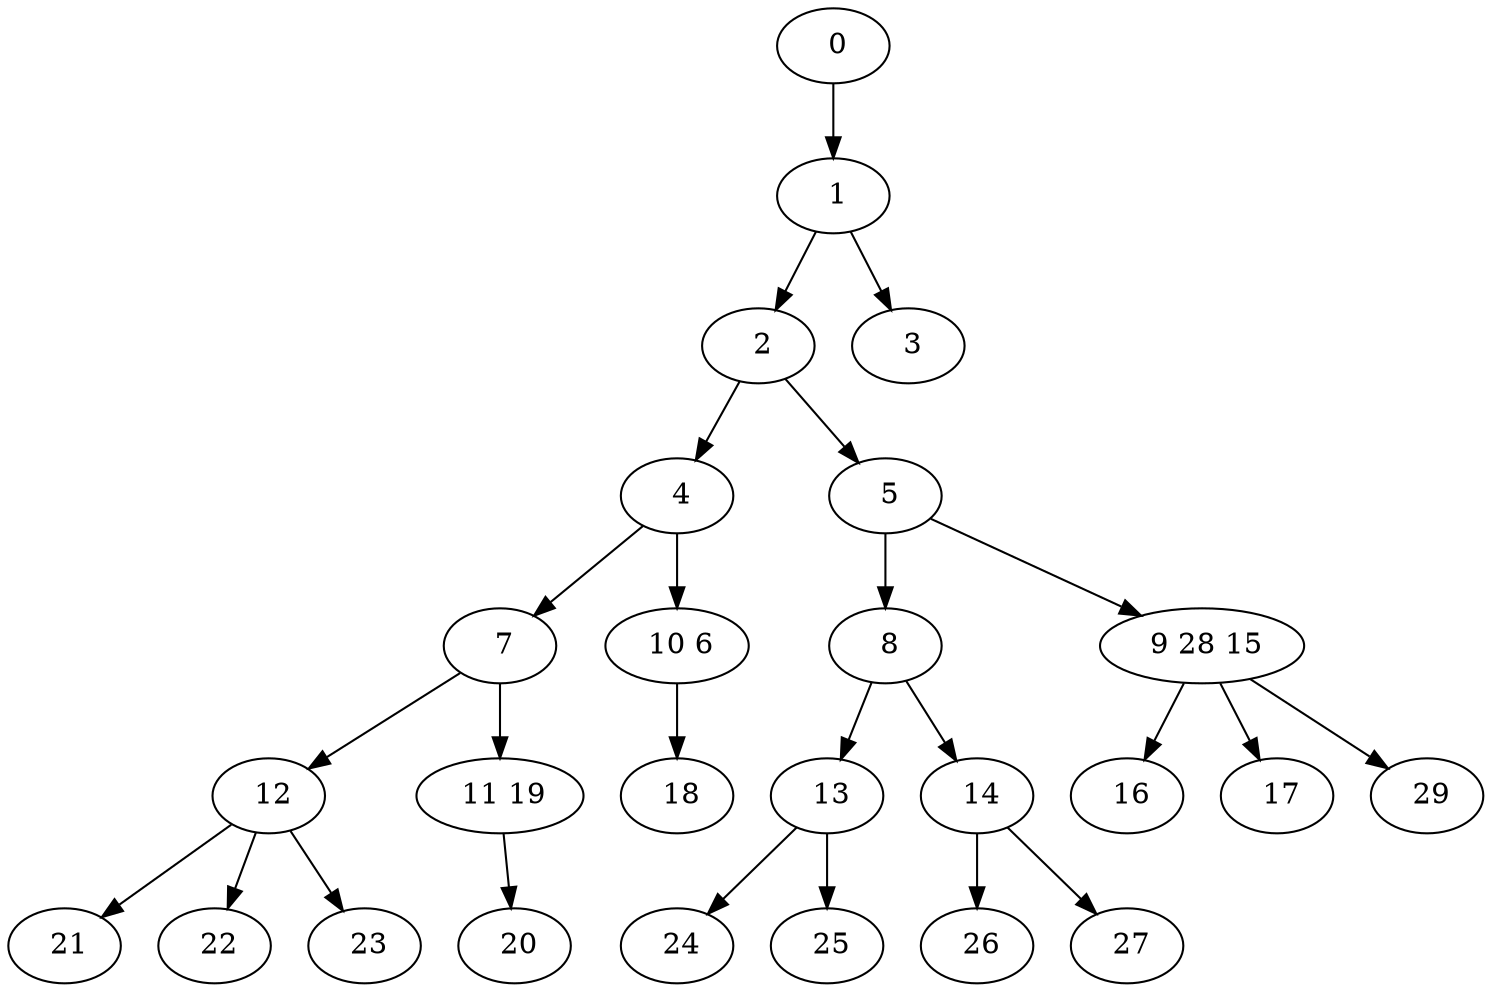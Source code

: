 digraph mytree {
" 0" -> " 1";
" 1" -> " 2";
" 1" -> " 3";
" 2" -> " 4";
" 2" -> " 5";
" 4" -> " 7";
" 4" -> " 10 6";
" 7" -> " 12";
" 7" -> " 11 19";
" 10 6" -> " 18";
" 5" -> " 8";
" 5" -> " 9 28 15";
" 8" -> " 13";
" 8" -> " 14";
" 9 28 15" -> " 16";
" 9 28 15" -> " 17";
" 9 28 15" -> " 29";
" 12" -> " 21";
" 12" -> " 22";
" 12" -> " 23";
" 11 19" -> " 20";
" 13" -> " 24";
" 13" -> " 25";
" 14" -> " 26";
" 14" -> " 27";
" 16";
" 17";
" 20";
" 21";
" 22";
" 23";
" 24";
" 25";
" 26";
" 27";
" 29";
" 18";
" 3";
}

